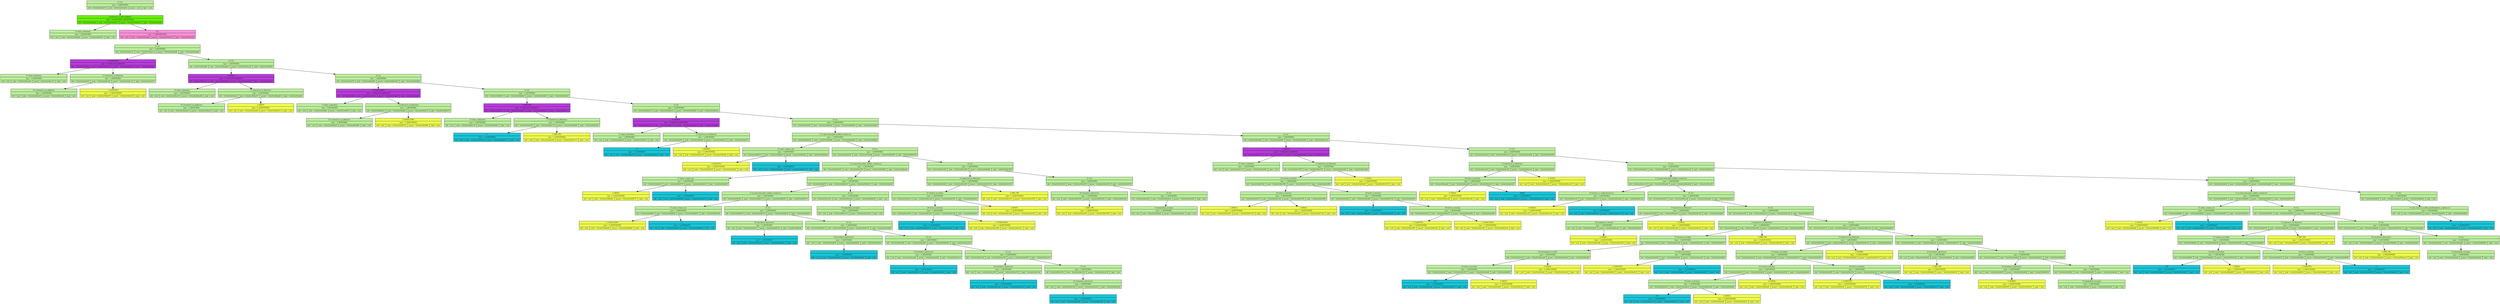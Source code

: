 digraph
{
	node[fontsize=9]

	node_0x5a43a544ab30 [shape=record, label = "{41 (\\n)| type = 3 (KEYWORD) | {left = 0x5a43a544ab70 | node = 0x5a43a544ab30 | parent = (nil) | right = (nil)}}" style="filled",fillcolor="#BDEF9E"]

	node_0x5a43a544ab70 [shape=record, label = "{0 (уносится_в_небо_машина)| type = 4 (FUNCTION_DEFINITION) | {left = 0x5a43a544abb0 | node = 0x5a43a544ab70 | parent = 0x5a43a544ab30 | right = 0x5a43a544abf0}}" style="filled",fillcolor="#68F10D"]

	edge[color="black",fontsize=12]
	node_0x5a43a544ab30 -> node_0x5a43a544ab70

	node_0x5a43a544abb0 [shape=record, label = "{51 (борт_компании)| type = 3 (KEYWORD) | {left = (nil) | node = 0x5a43a544abb0 | parent = 0x5a43a544ab70 | right = (nil)}}" style="filled",fillcolor="#BDEF9E"]

	edge[color="black",fontsize=12]
	node_0x5a43a544ab70 -> node_0x5a43a544abb0

	node_0x5a43a544abf0 [shape=record, label = "{nan| type = 5 (PARAMETERS) | {left = (nil) | node = 0x5a43a544abf0 | parent = 0x5a43a544ab70 | right = 0x5a43a544ac30}}" style="filled",fillcolor="#FF91DA"]

	edge[color="black",fontsize=12]
	node_0x5a43a544ab70 -> node_0x5a43a544abf0

	node_0x5a43a544ac30 [shape=record, label = "{41 (\\n)| type = 3 (KEYWORD) | {left = 0x5a43a544ac70 | node = 0x5a43a544ac30 | parent = 0x5a43a544abf0 | right = 0x5a43a544adb0}}" style="filled",fillcolor="#BDEF9E"]

	edge[color="black",fontsize=12]
	node_0x5a43a544abf0 -> node_0x5a43a544ac30

	node_0x5a43a544ac70 [shape=record, label = "{1 (САМОЛЁТ)| type = 6 (VAR_DECLARATION) | {left = 0x5a43a544acb0 | node = 0x5a43a544ac70 | parent = 0x5a43a544ac30 | right = 0x5a43a544acf0}}" style="filled",fillcolor="#B93CDC"]

	edge[color="black",fontsize=12]
	node_0x5a43a544ac30 -> node_0x5a43a544ac70

	node_0x5a43a544acb0 [shape=record, label = "{51 (борт_компании)| type = 3 (KEYWORD) | {left = (nil) | node = 0x5a43a544acb0 | parent = 0x5a43a544ac70 | right = (nil)}}" style="filled",fillcolor="#BDEF9E"]

	edge[color="black",fontsize=12]
	node_0x5a43a544ac70 -> node_0x5a43a544acb0

	node_0x5a43a544acf0 [shape=record, label = "{13 (прилетел_во_Внуково)| type = 3 (KEYWORD) | {left = 0x5a43a544ad30 | node = 0x5a43a544acf0 | parent = 0x5a43a544ac70 | right = 0x5a43a544ad70}}" style="filled",fillcolor="#BDEF9E"]

	edge[color="black",fontsize=12]
	node_0x5a43a544ac70 -> node_0x5a43a544acf0

	node_0x5a43a544ad30 [shape=record, label = "{61 (осмотреть_на_дефекты)| type = 3 (KEYWORD) | {left = (nil) | node = 0x5a43a544ad30 | parent = 0x5a43a544acf0 | right = (nil)}}" style="filled",fillcolor="#BDEF9E"]

	edge[color="black",fontsize=12]
	node_0x5a43a544acf0 -> node_0x5a43a544ad30

	node_0x5a43a544ad70 [shape=record, label = "{1 (САМОЛЁТ)| type = 2 (IDENTIFIER) | {left = (nil) | node = 0x5a43a544ad70 | parent = 0x5a43a544acf0 | right = (nil)}}" style="filled",fillcolor="#F0FF4F"]

	edge[color="black",fontsize=12]
	node_0x5a43a544acf0 -> node_0x5a43a544ad70

	node_0x5a43a544adb0 [shape=record, label = "{41 (\\n)| type = 3 (KEYWORD) | {left = 0x5a43a544adf0 | node = 0x5a43a544adb0 | parent = 0x5a43a544ac30 | right = 0x5a43a544af30}}" style="filled",fillcolor="#BDEF9E"]

	edge[color="black",fontsize=12]
	node_0x5a43a544ac30 -> node_0x5a43a544adb0

	node_0x5a43a544adf0 [shape=record, label = "{2 (НЕБО)| type = 6 (VAR_DECLARATION) | {left = 0x5a43a544ae30 | node = 0x5a43a544adf0 | parent = 0x5a43a544adb0 | right = 0x5a43a544ae70}}" style="filled",fillcolor="#B93CDC"]

	edge[color="black",fontsize=12]
	node_0x5a43a544adb0 -> node_0x5a43a544adf0

	node_0x5a43a544ae30 [shape=record, label = "{51 (борт_компании)| type = 3 (KEYWORD) | {left = (nil) | node = 0x5a43a544ae30 | parent = 0x5a43a544adf0 | right = (nil)}}" style="filled",fillcolor="#BDEF9E"]

	edge[color="black",fontsize=12]
	node_0x5a43a544adf0 -> node_0x5a43a544ae30

	node_0x5a43a544ae70 [shape=record, label = "{13 (прилетел_во_Внуково)| type = 3 (KEYWORD) | {left = 0x5a43a544aeb0 | node = 0x5a43a544ae70 | parent = 0x5a43a544adf0 | right = 0x5a43a544aef0}}" style="filled",fillcolor="#BDEF9E"]

	edge[color="black",fontsize=12]
	node_0x5a43a544adf0 -> node_0x5a43a544ae70

	node_0x5a43a544aeb0 [shape=record, label = "{61 (осмотреть_на_дефекты)| type = 3 (KEYWORD) | {left = (nil) | node = 0x5a43a544aeb0 | parent = 0x5a43a544ae70 | right = (nil)}}" style="filled",fillcolor="#BDEF9E"]

	edge[color="black",fontsize=12]
	node_0x5a43a544ae70 -> node_0x5a43a544aeb0

	node_0x5a43a544aef0 [shape=record, label = "{2 (НЕБО)| type = 2 (IDENTIFIER) | {left = (nil) | node = 0x5a43a544aef0 | parent = 0x5a43a544ae70 | right = (nil)}}" style="filled",fillcolor="#F0FF4F"]

	edge[color="black",fontsize=12]
	node_0x5a43a544ae70 -> node_0x5a43a544aef0

	node_0x5a43a544af30 [shape=record, label = "{41 (\\n)| type = 3 (KEYWORD) | {left = 0x5a43a544af70 | node = 0x5a43a544af30 | parent = 0x5a43a544adb0 | right = 0x5a43a544b0b0}}" style="filled",fillcolor="#BDEF9E"]

	edge[color="black",fontsize=12]
	node_0x5a43a544adb0 -> node_0x5a43a544af30

	node_0x5a43a544af70 [shape=record, label = "{3 (ТРАНСАЭРО)| type = 6 (VAR_DECLARATION) | {left = 0x5a43a544afb0 | node = 0x5a43a544af70 | parent = 0x5a43a544af30 | right = 0x5a43a544aff0}}" style="filled",fillcolor="#B93CDC"]

	edge[color="black",fontsize=12]
	node_0x5a43a544af30 -> node_0x5a43a544af70

	node_0x5a43a544afb0 [shape=record, label = "{51 (борт_компании)| type = 3 (KEYWORD) | {left = (nil) | node = 0x5a43a544afb0 | parent = 0x5a43a544af70 | right = (nil)}}" style="filled",fillcolor="#BDEF9E"]

	edge[color="black",fontsize=12]
	node_0x5a43a544af70 -> node_0x5a43a544afb0

	node_0x5a43a544aff0 [shape=record, label = "{13 (прилетел_во_Внуково)| type = 3 (KEYWORD) | {left = 0x5a43a544b030 | node = 0x5a43a544aff0 | parent = 0x5a43a544af70 | right = 0x5a43a544b070}}" style="filled",fillcolor="#BDEF9E"]

	edge[color="black",fontsize=12]
	node_0x5a43a544af70 -> node_0x5a43a544aff0

	node_0x5a43a544b030 [shape=record, label = "{61 (осмотреть_на_дефекты)| type = 3 (KEYWORD) | {left = (nil) | node = 0x5a43a544b030 | parent = 0x5a43a544aff0 | right = (nil)}}" style="filled",fillcolor="#BDEF9E"]

	edge[color="black",fontsize=12]
	node_0x5a43a544aff0 -> node_0x5a43a544b030

	node_0x5a43a544b070 [shape=record, label = "{3 (ТРАНСАЭРО)| type = 2 (IDENTIFIER) | {left = (nil) | node = 0x5a43a544b070 | parent = 0x5a43a544aff0 | right = (nil)}}" style="filled",fillcolor="#F0FF4F"]

	edge[color="black",fontsize=12]
	node_0x5a43a544aff0 -> node_0x5a43a544b070

	node_0x5a43a544b0b0 [shape=record, label = "{41 (\\n)| type = 3 (KEYWORD) | {left = 0x5a43a544b0f0 | node = 0x5a43a544b0b0 | parent = 0x5a43a544af30 | right = 0x5a43a544b230}}" style="filled",fillcolor="#BDEF9E"]

	edge[color="black",fontsize=12]
	node_0x5a43a544af30 -> node_0x5a43a544b0b0

	node_0x5a43a544b0f0 [shape=record, label = "{4 (ВВС_РФ)| type = 6 (VAR_DECLARATION) | {left = 0x5a43a544b130 | node = 0x5a43a544b0f0 | parent = 0x5a43a544b0b0 | right = 0x5a43a544b170}}" style="filled",fillcolor="#B93CDC"]

	edge[color="black",fontsize=12]
	node_0x5a43a544b0b0 -> node_0x5a43a544b0f0

	node_0x5a43a544b130 [shape=record, label = "{51 (борт_компании)| type = 3 (KEYWORD) | {left = (nil) | node = 0x5a43a544b130 | parent = 0x5a43a544b0f0 | right = (nil)}}" style="filled",fillcolor="#BDEF9E"]

	edge[color="black",fontsize=12]
	node_0x5a43a544b0f0 -> node_0x5a43a544b130

	node_0x5a43a544b170 [shape=record, label = "{13 (прилетел_во_Внуково)| type = 3 (KEYWORD) | {left = 0x5a43a544b1b0 | node = 0x5a43a544b170 | parent = 0x5a43a544b0f0 | right = 0x5a43a544b1f0}}" style="filled",fillcolor="#BDEF9E"]

	edge[color="black",fontsize=12]
	node_0x5a43a544b0f0 -> node_0x5a43a544b170

	node_0x5a43a544b1b0 [shape=record, label = "{0| type = 1 (CONSTANT) | {left = (nil) | node = 0x5a43a544b1b0 | parent = 0x5a43a544b170 | right = (nil)}}" style="filled",fillcolor="#1AC6D9"]

	edge[color="black",fontsize=12]
	node_0x5a43a544b170 -> node_0x5a43a544b1b0

	node_0x5a43a544b1f0 [shape=record, label = "{4 (ВВС_РФ)| type = 2 (IDENTIFIER) | {left = (nil) | node = 0x5a43a544b1f0 | parent = 0x5a43a544b170 | right = (nil)}}" style="filled",fillcolor="#F0FF4F"]

	edge[color="black",fontsize=12]
	node_0x5a43a544b170 -> node_0x5a43a544b1f0

	node_0x5a43a544b230 [shape=record, label = "{41 (\\n)| type = 3 (KEYWORD) | {left = 0x5a43a544b270 | node = 0x5a43a544b230 | parent = 0x5a43a544b0b0 | right = 0x5a43a544b3b0}}" style="filled",fillcolor="#BDEF9E"]

	edge[color="black",fontsize=12]
	node_0x5a43a544b0b0 -> node_0x5a43a544b230

	node_0x5a43a544b270 [shape=record, label = "{5 (БОИНГ)| type = 6 (VAR_DECLARATION) | {left = 0x5a43a544b2b0 | node = 0x5a43a544b270 | parent = 0x5a43a544b230 | right = 0x5a43a544b2f0}}" style="filled",fillcolor="#B93CDC"]

	edge[color="black",fontsize=12]
	node_0x5a43a544b230 -> node_0x5a43a544b270

	node_0x5a43a544b2b0 [shape=record, label = "{51 (борт_компании)| type = 3 (KEYWORD) | {left = (nil) | node = 0x5a43a544b2b0 | parent = 0x5a43a544b270 | right = (nil)}}" style="filled",fillcolor="#BDEF9E"]

	edge[color="black",fontsize=12]
	node_0x5a43a544b270 -> node_0x5a43a544b2b0

	node_0x5a43a544b2f0 [shape=record, label = "{13 (прилетел_во_Внуково)| type = 3 (KEYWORD) | {left = 0x5a43a544b330 | node = 0x5a43a544b2f0 | parent = 0x5a43a544b270 | right = 0x5a43a544b370}}" style="filled",fillcolor="#BDEF9E"]

	edge[color="black",fontsize=12]
	node_0x5a43a544b270 -> node_0x5a43a544b2f0

	node_0x5a43a544b330 [shape=record, label = "{0| type = 1 (CONSTANT) | {left = (nil) | node = 0x5a43a544b330 | parent = 0x5a43a544b2f0 | right = (nil)}}" style="filled",fillcolor="#1AC6D9"]

	edge[color="black",fontsize=12]
	node_0x5a43a544b2f0 -> node_0x5a43a544b330

	node_0x5a43a544b370 [shape=record, label = "{5 (БОИНГ)| type = 2 (IDENTIFIER) | {left = (nil) | node = 0x5a43a544b370 | parent = 0x5a43a544b2f0 | right = (nil)}}" style="filled",fillcolor="#F0FF4F"]

	edge[color="black",fontsize=12]
	node_0x5a43a544b2f0 -> node_0x5a43a544b370

	node_0x5a43a544b3b0 [shape=record, label = "{41 (\\n)| type = 3 (KEYWORD) | {left = 0x5a43a544b3f0 | node = 0x5a43a544b3b0 | parent = 0x5a43a544b230 | right = 0x5a43a544c690}}" style="filled",fillcolor="#BDEF9E"]

	edge[color="black",fontsize=12]
	node_0x5a43a544b230 -> node_0x5a43a544b3b0

	node_0x5a43a544b3f0 [shape=record, label = "{11 (в_яростном_рёве_турбин_слышится)| type = 3 (KEYWORD) | {left = 0x5a43a544b430 | node = 0x5a43a544b3f0 | parent = 0x5a43a544b3b0 | right = 0x5a43a544b4f0}}" style="filled",fillcolor="#BDEF9E"]

	edge[color="black",fontsize=12]
	node_0x5a43a544b3b0 -> node_0x5a43a544b3f0

	node_0x5a43a544b430 [shape=record, label = "{31 (рейс_следует_до)| type = 3 (KEYWORD) | {left = 0x5a43a544b470 | node = 0x5a43a544b430 | parent = 0x5a43a544b3f0 | right = 0x5a43a544b4b0}}" style="filled",fillcolor="#BDEF9E"]

	edge[color="black",fontsize=12]
	node_0x5a43a544b3f0 -> node_0x5a43a544b430

	node_0x5a43a544b470 [shape=record, label = "{1 (САМОЛЁТ)| type = 2 (IDENTIFIER) | {left = (nil) | node = 0x5a43a544b470 | parent = 0x5a43a544b430 | right = (nil)}}" style="filled",fillcolor="#F0FF4F"]

	edge[color="black",fontsize=12]
	node_0x5a43a544b430 -> node_0x5a43a544b470

	node_0x5a43a544b4b0 [shape=record, label = "{0| type = 1 (CONSTANT) | {left = (nil) | node = 0x5a43a544b4b0 | parent = 0x5a43a544b430 | right = (nil)}}" style="filled",fillcolor="#1AC6D9"]

	edge[color="black",fontsize=12]
	node_0x5a43a544b430 -> node_0x5a43a544b4b0

	node_0x5a43a544b4f0 [shape=record, label = "{41 (\\n)| type = 3 (KEYWORD) | {left = 0x5a43a544b530 | node = 0x5a43a544b4f0 | parent = 0x5a43a544b3f0 | right = 0x5a43a544c350}}" style="filled",fillcolor="#BDEF9E"]

	edge[color="black",fontsize=12]
	node_0x5a43a544b3f0 -> node_0x5a43a544b4f0

	node_0x5a43a544b530 [shape=record, label = "{11 (в_яростном_рёве_турбин_слышится)| type = 3 (KEYWORD) | {left = 0x5a43a544b570 | node = 0x5a43a544b530 | parent = 0x5a43a544b4f0 | right = 0x5a43a544b630}}" style="filled",fillcolor="#BDEF9E"]

	edge[color="black",fontsize=12]
	node_0x5a43a544b4f0 -> node_0x5a43a544b530

	node_0x5a43a544b570 [shape=record, label = "{31 (рейс_следует_до)| type = 3 (KEYWORD) | {left = 0x5a43a544b5b0 | node = 0x5a43a544b570 | parent = 0x5a43a544b530 | right = 0x5a43a544b5f0}}" style="filled",fillcolor="#BDEF9E"]

	edge[color="black",fontsize=12]
	node_0x5a43a544b530 -> node_0x5a43a544b570

	node_0x5a43a544b5b0 [shape=record, label = "{2 (НЕБО)| type = 2 (IDENTIFIER) | {left = (nil) | node = 0x5a43a544b5b0 | parent = 0x5a43a544b570 | right = (nil)}}" style="filled",fillcolor="#F0FF4F"]

	edge[color="black",fontsize=12]
	node_0x5a43a544b570 -> node_0x5a43a544b5b0

	node_0x5a43a544b5f0 [shape=record, label = "{0| type = 1 (CONSTANT) | {left = (nil) | node = 0x5a43a544b5f0 | parent = 0x5a43a544b570 | right = (nil)}}" style="filled",fillcolor="#1AC6D9"]

	edge[color="black",fontsize=12]
	node_0x5a43a544b570 -> node_0x5a43a544b5f0

	node_0x5a43a544b630 [shape=record, label = "{41 (\\n)| type = 3 (KEYWORD) | {left = 0x5a43a544b670 | node = 0x5a43a544b630 | parent = 0x5a43a544b530 | right = 0x5a43a544c2d0}}" style="filled",fillcolor="#BDEF9E"]

	edge[color="black",fontsize=12]
	node_0x5a43a544b530 -> node_0x5a43a544b630

	node_0x5a43a544b670 [shape=record, label = "{11 (в_яростном_рёве_турбин_слышится)| type = 3 (KEYWORD) | {left = 0x5a43a544b6b0 | node = 0x5a43a544b670 | parent = 0x5a43a544b630 | right = 0x5a43a544b770}}" style="filled",fillcolor="#BDEF9E"]

	edge[color="black",fontsize=12]
	node_0x5a43a544b630 -> node_0x5a43a544b670

	node_0x5a43a544b6b0 [shape=record, label = "{31 (рейс_следует_до)| type = 3 (KEYWORD) | {left = 0x5a43a544b6f0 | node = 0x5a43a544b6b0 | parent = 0x5a43a544b670 | right = 0x5a43a544b730}}" style="filled",fillcolor="#BDEF9E"]

	edge[color="black",fontsize=12]
	node_0x5a43a544b670 -> node_0x5a43a544b6b0

	node_0x5a43a544b6f0 [shape=record, label = "{3 (ТРАНСАЭРО)| type = 2 (IDENTIFIER) | {left = (nil) | node = 0x5a43a544b6f0 | parent = 0x5a43a544b6b0 | right = (nil)}}" style="filled",fillcolor="#F0FF4F"]

	edge[color="black",fontsize=12]
	node_0x5a43a544b6b0 -> node_0x5a43a544b6f0

	node_0x5a43a544b730 [shape=record, label = "{0| type = 1 (CONSTANT) | {left = (nil) | node = 0x5a43a544b730 | parent = 0x5a43a544b6b0 | right = (nil)}}" style="filled",fillcolor="#1AC6D9"]

	edge[color="black",fontsize=12]
	node_0x5a43a544b6b0 -> node_0x5a43a544b730

	node_0x5a43a544b770 [shape=record, label = "{41 (\\n)| type = 3 (KEYWORD) | {left = 0x5a43a544b7b0 | node = 0x5a43a544b770 | parent = 0x5a43a544b670 | right = 0x5a43a544b830}}" style="filled",fillcolor="#BDEF9E"]

	edge[color="black",fontsize=12]
	node_0x5a43a544b670 -> node_0x5a43a544b770

	node_0x5a43a544b7b0 [shape=record, label = "{62 (починить_двигатель)| type = 3 (KEYWORD) | {left = (nil) | node = 0x5a43a544b7b0 | parent = 0x5a43a544b770 | right = 0x5a43a544b7f0}}" style="filled",fillcolor="#BDEF9E"]

	edge[color="black",fontsize=12]
	node_0x5a43a544b770 -> node_0x5a43a544b7b0

	node_0x5a43a544b7f0 [shape=record, label = "{1| type = 1 (CONSTANT) | {left = (nil) | node = 0x5a43a544b7f0 | parent = 0x5a43a544b7b0 | right = (nil)}}" style="filled",fillcolor="#1AC6D9"]

	edge[color="black",fontsize=12]
	node_0x5a43a544b7b0 -> node_0x5a43a544b7f0

	node_0x5a43a544b830 [shape=record, label = "{41 (\\n)| type = 3 (KEYWORD) | {left = 0x5a43a544b870 | node = 0x5a43a544b830 | parent = 0x5a43a544b770 | right = 0x5a43a544c090}}" style="filled",fillcolor="#BDEF9E"]

	edge[color="black",fontsize=12]
	node_0x5a43a544b770 -> node_0x5a43a544b830

	node_0x5a43a544b870 [shape=record, label = "{62 (починить_двигатель)| type = 3 (KEYWORD) | {left = (nil) | node = 0x5a43a544b870 | parent = 0x5a43a544b830 | right = 0x5a43a544c050}}" style="filled",fillcolor="#BDEF9E"]

	edge[color="black",fontsize=12]
	node_0x5a43a544b830 -> node_0x5a43a544b870

	node_0x5a43a544c050 [shape=record, label = "{2| type = 1 (CONSTANT) | {left = (nil) | node = 0x5a43a544c050 | parent = 0x5a43a544b870 | right = (nil)}}" style="filled",fillcolor="#1AC6D9"]

	edge[color="black",fontsize=12]
	node_0x5a43a544b870 -> node_0x5a43a544c050

	node_0x5a43a544c090 [shape=record, label = "{41 (\\n)| type = 3 (KEYWORD) | {left = 0x5a43a544c0d0 | node = 0x5a43a544c090 | parent = 0x5a43a544b830 | right = 0x5a43a544c150}}" style="filled",fillcolor="#BDEF9E"]

	edge[color="black",fontsize=12]
	node_0x5a43a544b830 -> node_0x5a43a544c090

	node_0x5a43a544c0d0 [shape=record, label = "{62 (починить_двигатель)| type = 3 (KEYWORD) | {left = (nil) | node = 0x5a43a544c0d0 | parent = 0x5a43a544c090 | right = 0x5a43a544c110}}" style="filled",fillcolor="#BDEF9E"]

	edge[color="black",fontsize=12]
	node_0x5a43a544c090 -> node_0x5a43a544c0d0

	node_0x5a43a544c110 [shape=record, label = "{3| type = 1 (CONSTANT) | {left = (nil) | node = 0x5a43a544c110 | parent = 0x5a43a544c0d0 | right = (nil)}}" style="filled",fillcolor="#1AC6D9"]

	edge[color="black",fontsize=12]
	node_0x5a43a544c0d0 -> node_0x5a43a544c110

	node_0x5a43a544c150 [shape=record, label = "{41 (\\n)| type = 3 (KEYWORD) | {left = 0x5a43a544c190 | node = 0x5a43a544c150 | parent = 0x5a43a544c090 | right = 0x5a43a544c210}}" style="filled",fillcolor="#BDEF9E"]

	edge[color="black",fontsize=12]
	node_0x5a43a544c090 -> node_0x5a43a544c150

	node_0x5a43a544c190 [shape=record, label = "{62 (починить_двигатель)| type = 3 (KEYWORD) | {left = (nil) | node = 0x5a43a544c190 | parent = 0x5a43a544c150 | right = 0x5a43a544c1d0}}" style="filled",fillcolor="#BDEF9E"]

	edge[color="black",fontsize=12]
	node_0x5a43a544c150 -> node_0x5a43a544c190

	node_0x5a43a544c1d0 [shape=record, label = "{4| type = 1 (CONSTANT) | {left = (nil) | node = 0x5a43a544c1d0 | parent = 0x5a43a544c190 | right = (nil)}}" style="filled",fillcolor="#1AC6D9"]

	edge[color="black",fontsize=12]
	node_0x5a43a544c190 -> node_0x5a43a544c1d0

	node_0x5a43a544c210 [shape=record, label = "{41 (\\n)| type = 3 (KEYWORD) | {left = 0x5a43a544c250 | node = 0x5a43a544c210 | parent = 0x5a43a544c150 | right = (nil)}}" style="filled",fillcolor="#BDEF9E"]

	edge[color="black",fontsize=12]
	node_0x5a43a544c150 -> node_0x5a43a544c210

	node_0x5a43a544c250 [shape=record, label = "{62 (починить_двигатель)| type = 3 (KEYWORD) | {left = (nil) | node = 0x5a43a544c250 | parent = 0x5a43a544c210 | right = 0x5a43a544c290}}" style="filled",fillcolor="#BDEF9E"]

	edge[color="black",fontsize=12]
	node_0x5a43a544c210 -> node_0x5a43a544c250

	node_0x5a43a544c290 [shape=record, label = "{5| type = 1 (CONSTANT) | {left = (nil) | node = 0x5a43a544c290 | parent = 0x5a43a544c250 | right = (nil)}}" style="filled",fillcolor="#1AC6D9"]

	edge[color="black",fontsize=12]
	node_0x5a43a544c250 -> node_0x5a43a544c290

	node_0x5a43a544c2d0 [shape=record, label = "{41 (\\n)| type = 3 (KEYWORD) | {left = 0x5a43a544c310 | node = 0x5a43a544c2d0 | parent = 0x5a43a544b630 | right = (nil)}}" style="filled",fillcolor="#BDEF9E"]

	edge[color="black",fontsize=12]
	node_0x5a43a544b630 -> node_0x5a43a544c2d0

	node_0x5a43a544c310 [shape=record, label = "{74 (аварийная_посадка)| type = 3 (KEYWORD) | {left = (nil) | node = 0x5a43a544c310 | parent = 0x5a43a544c2d0 | right = (nil)}}" style="filled",fillcolor="#BDEF9E"]

	edge[color="black",fontsize=12]
	node_0x5a43a544c2d0 -> node_0x5a43a544c310

	node_0x5a43a544c350 [shape=record, label = "{41 (\\n)| type = 3 (KEYWORD) | {left = 0x5a43a544c390 | node = 0x5a43a544c350 | parent = 0x5a43a544b4f0 | right = 0x5a43a544c550}}" style="filled",fillcolor="#BDEF9E"]

	edge[color="black",fontsize=12]
	node_0x5a43a544b4f0 -> node_0x5a43a544c350

	node_0x5a43a544c390 [shape=record, label = "{13 (прилетел_во_Внуково)| type = 3 (KEYWORD) | {left = 0x5a43a544c3d0 | node = 0x5a43a544c390 | parent = 0x5a43a544c350 | right = 0x5a43a544c510}}" style="filled",fillcolor="#BDEF9E"]

	edge[color="black",fontsize=12]
	node_0x5a43a544c350 -> node_0x5a43a544c390

	node_0x5a43a544c3d0 [shape=record, label = "{27 (вышел_на_кобру)| type = 3 (KEYWORD) | {left = 0x5a43a544c410 | node = 0x5a43a544c3d0 | parent = 0x5a43a544c390 | right = 0x5a43a544c4d0}}" style="filled",fillcolor="#BDEF9E"]

	edge[color="black",fontsize=12]
	node_0x5a43a544c390 -> node_0x5a43a544c3d0

	node_0x5a43a544c410 [shape=record, label = "{26 (уйти_в_штопор)| type = 3 (KEYWORD) | {left = 0x5a43a544c450 | node = 0x5a43a544c410 | parent = 0x5a43a544c3d0 | right = 0x5a43a544c490}}" style="filled",fillcolor="#BDEF9E"]

	edge[color="black",fontsize=12]
	node_0x5a43a544c3d0 -> node_0x5a43a544c410

	node_0x5a43a544c450 [shape=record, label = "{-100| type = 1 (CONSTANT) | {left = (nil) | node = 0x5a43a544c450 | parent = 0x5a43a544c410 | right = (nil)}}" style="filled",fillcolor="#1AC6D9"]

	edge[color="black",fontsize=12]
	node_0x5a43a544c410 -> node_0x5a43a544c450

	node_0x5a43a544c490 [shape=record, label = "{3 (ТРАНСАЭРО)| type = 2 (IDENTIFIER) | {left = (nil) | node = 0x5a43a544c490 | parent = 0x5a43a544c410 | right = (nil)}}" style="filled",fillcolor="#F0FF4F"]

	edge[color="black",fontsize=12]
	node_0x5a43a544c410 -> node_0x5a43a544c490

	node_0x5a43a544c4d0 [shape=record, label = "{2 (НЕБО)| type = 2 (IDENTIFIER) | {left = (nil) | node = 0x5a43a544c4d0 | parent = 0x5a43a544c3d0 | right = (nil)}}" style="filled",fillcolor="#F0FF4F"]

	edge[color="black",fontsize=12]
	node_0x5a43a544c3d0 -> node_0x5a43a544c4d0

	node_0x5a43a544c510 [shape=record, label = "{4 (ВВС_РФ)| type = 2 (IDENTIFIER) | {left = (nil) | node = 0x5a43a544c510 | parent = 0x5a43a544c390 | right = (nil)}}" style="filled",fillcolor="#F0FF4F"]

	edge[color="black",fontsize=12]
	node_0x5a43a544c390 -> node_0x5a43a544c510

	node_0x5a43a544c550 [shape=record, label = "{41 (\\n)| type = 3 (KEYWORD) | {left = 0x5a43a544c590 | node = 0x5a43a544c550 | parent = 0x5a43a544c350 | right = 0x5a43a544c610}}" style="filled",fillcolor="#BDEF9E"]

	edge[color="black",fontsize=12]
	node_0x5a43a544c350 -> node_0x5a43a544c550

	node_0x5a43a544c590 [shape=record, label = "{62 (починить_двигатель)| type = 3 (KEYWORD) | {left = (nil) | node = 0x5a43a544c590 | parent = 0x5a43a544c550 | right = 0x5a43a544c5d0}}" style="filled",fillcolor="#BDEF9E"]

	edge[color="black",fontsize=12]
	node_0x5a43a544c550 -> node_0x5a43a544c590

	node_0x5a43a544c5d0 [shape=record, label = "{4 (ВВС_РФ)| type = 2 (IDENTIFIER) | {left = (nil) | node = 0x5a43a544c5d0 | parent = 0x5a43a544c590 | right = (nil)}}" style="filled",fillcolor="#F0FF4F"]

	edge[color="black",fontsize=12]
	node_0x5a43a544c590 -> node_0x5a43a544c5d0

	node_0x5a43a544c610 [shape=record, label = "{41 (\\n)| type = 3 (KEYWORD) | {left = 0x5a43a544c650 | node = 0x5a43a544c610 | parent = 0x5a43a544c550 | right = (nil)}}" style="filled",fillcolor="#BDEF9E"]

	edge[color="black",fontsize=12]
	node_0x5a43a544c550 -> node_0x5a43a544c610

	node_0x5a43a544c650 [shape=record, label = "{74 (аварийная_посадка)| type = 3 (KEYWORD) | {left = (nil) | node = 0x5a43a544c650 | parent = 0x5a43a544c610 | right = (nil)}}" style="filled",fillcolor="#BDEF9E"]

	edge[color="black",fontsize=12]
	node_0x5a43a544c610 -> node_0x5a43a544c650

	node_0x5a43a544c690 [shape=record, label = "{41 (\\n)| type = 3 (KEYWORD) | {left = 0x5a43a544c6d0 | node = 0x5a43a544c690 | parent = 0x5a43a544b3b0 | right = 0x5a43a544ca10}}" style="filled",fillcolor="#BDEF9E"]

	edge[color="black",fontsize=12]
	node_0x5a43a544b3b0 -> node_0x5a43a544c690

	node_0x5a43a544c6d0 [shape=record, label = "{6 (ПАПА)| type = 6 (VAR_DECLARATION) | {left = 0x5a43a544c710 | node = 0x5a43a544c6d0 | parent = 0x5a43a544c690 | right = 0x5a43a544c750}}" style="filled",fillcolor="#B93CDC"]

	edge[color="black",fontsize=12]
	node_0x5a43a544c690 -> node_0x5a43a544c6d0

	node_0x5a43a544c710 [shape=record, label = "{51 (борт_компании)| type = 3 (KEYWORD) | {left = (nil) | node = 0x5a43a544c710 | parent = 0x5a43a544c6d0 | right = (nil)}}" style="filled",fillcolor="#BDEF9E"]

	edge[color="black",fontsize=12]
	node_0x5a43a544c6d0 -> node_0x5a43a544c710

	node_0x5a43a544c750 [shape=record, label = "{13 (прилетел_во_Внуково)| type = 3 (KEYWORD) | {left = 0x5a43a544c790 | node = 0x5a43a544c750 | parent = 0x5a43a544c6d0 | right = 0x5a43a544c9d0}}" style="filled",fillcolor="#BDEF9E"]

	edge[color="black",fontsize=12]
	node_0x5a43a544c6d0 -> node_0x5a43a544c750

	node_0x5a43a544c790 [shape=record, label = "{25 (утечка_топлива)| type = 3 (KEYWORD) | {left = 0x5a43a544c7d0 | node = 0x5a43a544c790 | parent = 0x5a43a544c750 | right = 0x5a43a544c890}}" style="filled",fillcolor="#BDEF9E"]

	edge[color="black",fontsize=12]
	node_0x5a43a544c750 -> node_0x5a43a544c790

	node_0x5a43a544c7d0 [shape=record, label = "{26 (уйти_в_штопор)| type = 3 (KEYWORD) | {left = 0x5a43a544c810 | node = 0x5a43a544c7d0 | parent = 0x5a43a544c790 | right = 0x5a43a544c850}}" style="filled",fillcolor="#BDEF9E"]

	edge[color="black",fontsize=12]
	node_0x5a43a544c790 -> node_0x5a43a544c7d0

	node_0x5a43a544c810 [shape=record, label = "{2 (НЕБО)| type = 2 (IDENTIFIER) | {left = (nil) | node = 0x5a43a544c810 | parent = 0x5a43a544c7d0 | right = (nil)}}" style="filled",fillcolor="#F0FF4F"]

	edge[color="black",fontsize=12]
	node_0x5a43a544c7d0 -> node_0x5a43a544c810

	node_0x5a43a544c850 [shape=record, label = "{2 (НЕБО)| type = 2 (IDENTIFIER) | {left = (nil) | node = 0x5a43a544c850 | parent = 0x5a43a544c7d0 | right = (nil)}}" style="filled",fillcolor="#F0FF4F"]

	edge[color="black",fontsize=12]
	node_0x5a43a544c7d0 -> node_0x5a43a544c850

	node_0x5a43a544c890 [shape=record, label = "{26 (уйти_в_штопор)| type = 3 (KEYWORD) | {left = 0x5a43a544c8d0 | node = 0x5a43a544c890 | parent = 0x5a43a544c790 | right = 0x5a43a544c910}}" style="filled",fillcolor="#BDEF9E"]

	edge[color="black",fontsize=12]
	node_0x5a43a544c790 -> node_0x5a43a544c890

	node_0x5a43a544c8d0 [shape=record, label = "{4| type = 1 (CONSTANT) | {left = (nil) | node = 0x5a43a544c8d0 | parent = 0x5a43a544c890 | right = (nil)}}" style="filled",fillcolor="#1AC6D9"]

	edge[color="black",fontsize=12]
	node_0x5a43a544c890 -> node_0x5a43a544c8d0

	node_0x5a43a544c910 [shape=record, label = "{26 (уйти_в_штопор)| type = 3 (KEYWORD) | {left = 0x5a43a544c950 | node = 0x5a43a544c910 | parent = 0x5a43a544c890 | right = 0x5a43a544c990}}" style="filled",fillcolor="#BDEF9E"]

	edge[color="black",fontsize=12]
	node_0x5a43a544c890 -> node_0x5a43a544c910

	node_0x5a43a544c950 [shape=record, label = "{1 (САМОЛЁТ)| type = 2 (IDENTIFIER) | {left = (nil) | node = 0x5a43a544c950 | parent = 0x5a43a544c910 | right = (nil)}}" style="filled",fillcolor="#F0FF4F"]

	edge[color="black",fontsize=12]
	node_0x5a43a544c910 -> node_0x5a43a544c950

	node_0x5a43a544c990 [shape=record, label = "{3 (ТРАНСАЭРО)| type = 2 (IDENTIFIER) | {left = (nil) | node = 0x5a43a544c990 | parent = 0x5a43a544c910 | right = (nil)}}" style="filled",fillcolor="#F0FF4F"]

	edge[color="black",fontsize=12]
	node_0x5a43a544c910 -> node_0x5a43a544c990

	node_0x5a43a544c9d0 [shape=record, label = "{6 (ПАПА)| type = 2 (IDENTIFIER) | {left = (nil) | node = 0x5a43a544c9d0 | parent = 0x5a43a544c750 | right = (nil)}}" style="filled",fillcolor="#F0FF4F"]

	edge[color="black",fontsize=12]
	node_0x5a43a544c750 -> node_0x5a43a544c9d0

	node_0x5a43a544ca10 [shape=record, label = "{41 (\\n)| type = 3 (KEYWORD) | {left = 0x5a43a544ca50 | node = 0x5a43a544ca10 | parent = 0x5a43a544c690 | right = 0x5a43a544cb90}}" style="filled",fillcolor="#BDEF9E"]

	edge[color="black",fontsize=12]
	node_0x5a43a544c690 -> node_0x5a43a544ca10

	node_0x5a43a544ca50 [shape=record, label = "{13 (прилетел_во_Внуково)| type = 3 (KEYWORD) | {left = 0x5a43a544ca90 | node = 0x5a43a544ca50 | parent = 0x5a43a544ca10 | right = 0x5a43a544cb50}}" style="filled",fillcolor="#BDEF9E"]

	edge[color="black",fontsize=12]
	node_0x5a43a544ca10 -> node_0x5a43a544ca50

	node_0x5a43a544ca90 [shape=record, label = "{26 (уйти_в_штопор)| type = 3 (KEYWORD) | {left = 0x5a43a544cad0 | node = 0x5a43a544ca90 | parent = 0x5a43a544ca50 | right = 0x5a43a544cb10}}" style="filled",fillcolor="#BDEF9E"]

	edge[color="black",fontsize=12]
	node_0x5a43a544ca50 -> node_0x5a43a544ca90

	node_0x5a43a544cad0 [shape=record, label = "{6 (ПАПА)| type = 2 (IDENTIFIER) | {left = (nil) | node = 0x5a43a544cad0 | parent = 0x5a43a544ca90 | right = (nil)}}" style="filled",fillcolor="#F0FF4F"]

	edge[color="black",fontsize=12]
	node_0x5a43a544ca90 -> node_0x5a43a544cad0

	node_0x5a43a544cb10 [shape=record, label = "{10000| type = 1 (CONSTANT) | {left = (nil) | node = 0x5a43a544cb10 | parent = 0x5a43a544ca90 | right = (nil)}}" style="filled",fillcolor="#1AC6D9"]

	edge[color="black",fontsize=12]
	node_0x5a43a544ca90 -> node_0x5a43a544cb10

	node_0x5a43a544cb50 [shape=record, label = "{6 (ПАПА)| type = 2 (IDENTIFIER) | {left = (nil) | node = 0x5a43a544cb50 | parent = 0x5a43a544ca50 | right = (nil)}}" style="filled",fillcolor="#F0FF4F"]

	edge[color="black",fontsize=12]
	node_0x5a43a544ca50 -> node_0x5a43a544cb50

	node_0x5a43a544cb90 [shape=record, label = "{41 (\\n)| type = 3 (KEYWORD) | {left = 0x5a43a544cbd0 | node = 0x5a43a544cb90 | parent = 0x5a43a544ca10 | right = 0x5a43a544d610}}" style="filled",fillcolor="#BDEF9E"]

	edge[color="black",fontsize=12]
	node_0x5a43a544ca10 -> node_0x5a43a544cb90

	node_0x5a43a544cbd0 [shape=record, label = "{11 (в_яростном_рёве_турбин_слышится)| type = 3 (KEYWORD) | {left = 0x5a43a544cc10 | node = 0x5a43a544cbd0 | parent = 0x5a43a544cb90 | right = 0x5a43a544ccd0}}" style="filled",fillcolor="#BDEF9E"]

	edge[color="black",fontsize=12]
	node_0x5a43a544cb90 -> node_0x5a43a544cbd0

	node_0x5a43a544cc10 [shape=record, label = "{33 (попасть_в_турбулентность)| type = 3 (KEYWORD) | {left = 0x5a43a544cc50 | node = 0x5a43a544cc10 | parent = 0x5a43a544cbd0 | right = 0x5a43a544cc90}}" style="filled",fillcolor="#BDEF9E"]

	edge[color="black",fontsize=12]
	node_0x5a43a544cbd0 -> node_0x5a43a544cc10

	node_0x5a43a544cc50 [shape=record, label = "{6 (ПАПА)| type = 2 (IDENTIFIER) | {left = (nil) | node = 0x5a43a544cc50 | parent = 0x5a43a544cc10 | right = (nil)}}" style="filled",fillcolor="#F0FF4F"]

	edge[color="black",fontsize=12]
	node_0x5a43a544cc10 -> node_0x5a43a544cc50

	node_0x5a43a544cc90 [shape=record, label = "{0| type = 1 (CONSTANT) | {left = (nil) | node = 0x5a43a544cc90 | parent = 0x5a43a544cc10 | right = (nil)}}" style="filled",fillcolor="#1AC6D9"]

	edge[color="black",fontsize=12]
	node_0x5a43a544cc10 -> node_0x5a43a544cc90

	node_0x5a43a544ccd0 [shape=record, label = "{41 (\\n)| type = 3 (KEYWORD) | {left = 0x5a43a544cd10 | node = 0x5a43a544ccd0 | parent = 0x5a43a544cbd0 | right = 0x5a43a544ce10}}" style="filled",fillcolor="#BDEF9E"]

	edge[color="black",fontsize=12]
	node_0x5a43a544cbd0 -> node_0x5a43a544ccd0

	node_0x5a43a544cd10 [shape=record, label = "{13 (прилетел_во_Внуково)| type = 3 (KEYWORD) | {left = 0x5a43a544cd50 | node = 0x5a43a544cd10 | parent = 0x5a43a544ccd0 | right = 0x5a43a544cdd0}}" style="filled",fillcolor="#BDEF9E"]

	edge[color="black",fontsize=12]
	node_0x5a43a544ccd0 -> node_0x5a43a544cd10

	node_0x5a43a544cd50 [shape=record, label = "{29 (изобразить_петлю)| type = 3 (KEYWORD) | {left = (nil) | node = 0x5a43a544cd50 | parent = 0x5a43a544cd10 | right = 0x5a43a544cd90}}" style="filled",fillcolor="#BDEF9E"]

	edge[color="black",fontsize=12]
	node_0x5a43a544cd10 -> node_0x5a43a544cd50

	node_0x5a43a544cd90 [shape=record, label = "{6 (ПАПА)| type = 2 (IDENTIFIER) | {left = (nil) | node = 0x5a43a544cd90 | parent = 0x5a43a544cd50 | right = (nil)}}" style="filled",fillcolor="#F0FF4F"]

	edge[color="black",fontsize=12]
	node_0x5a43a544cd50 -> node_0x5a43a544cd90

	node_0x5a43a544cdd0 [shape=record, label = "{6 (ПАПА)| type = 2 (IDENTIFIER) | {left = (nil) | node = 0x5a43a544cdd0 | parent = 0x5a43a544cd10 | right = (nil)}}" style="filled",fillcolor="#F0FF4F"]

	edge[color="black",fontsize=12]
	node_0x5a43a544cd10 -> node_0x5a43a544cdd0

	node_0x5a43a544ce10 [shape=record, label = "{41 (\\n)| type = 3 (KEYWORD) | {left = 0x5a43a544ce50 | node = 0x5a43a544ce10 | parent = 0x5a43a544ccd0 | right = 0x5a43a544d110}}" style="filled",fillcolor="#BDEF9E"]

	edge[color="black",fontsize=12]
	node_0x5a43a544ccd0 -> node_0x5a43a544ce10

	node_0x5a43a544ce50 [shape=record, label = "{13 (прилетел_во_Внуково)| type = 3 (KEYWORD) | {left = 0x5a43a544ce90 | node = 0x5a43a544ce50 | parent = 0x5a43a544ce10 | right = 0x5a43a544d0d0}}" style="filled",fillcolor="#BDEF9E"]

	edge[color="black",fontsize=12]
	node_0x5a43a544ce10 -> node_0x5a43a544ce50

	node_0x5a43a544ce90 [shape=record, label = "{27 (вышел_на_кобру)| type = 3 (KEYWORD) | {left = 0x5a43a544ced0 | node = 0x5a43a544ce90 | parent = 0x5a43a544ce50 | right = 0x5a43a544d010}}" style="filled",fillcolor="#BDEF9E"]

	edge[color="black",fontsize=12]
	node_0x5a43a544ce50 -> node_0x5a43a544ce90

	node_0x5a43a544ced0 [shape=record, label = "{24 (дозаправить_в_небе)| type = 3 (KEYWORD) | {left = 0x5a43a544cf10 | node = 0x5a43a544ced0 | parent = 0x5a43a544ce90 | right = 0x5a43a544cfd0}}" style="filled",fillcolor="#BDEF9E"]

	edge[color="black",fontsize=12]
	node_0x5a43a544ce90 -> node_0x5a43a544ced0

	node_0x5a43a544cf10 [shape=record, label = "{26 (уйти_в_штопор)| type = 3 (KEYWORD) | {left = 0x5a43a544cf50 | node = 0x5a43a544cf10 | parent = 0x5a43a544ced0 | right = 0x5a43a544cf90}}" style="filled",fillcolor="#BDEF9E"]

	edge[color="black",fontsize=12]
	node_0x5a43a544ced0 -> node_0x5a43a544cf10

	node_0x5a43a544cf50 [shape=record, label = "{-100| type = 1 (CONSTANT) | {left = (nil) | node = 0x5a43a544cf50 | parent = 0x5a43a544cf10 | right = (nil)}}" style="filled",fillcolor="#1AC6D9"]

	edge[color="black",fontsize=12]
	node_0x5a43a544cf10 -> node_0x5a43a544cf50

	node_0x5a43a544cf90 [shape=record, label = "{2 (НЕБО)| type = 2 (IDENTIFIER) | {left = (nil) | node = 0x5a43a544cf90 | parent = 0x5a43a544cf10 | right = (nil)}}" style="filled",fillcolor="#F0FF4F"]

	edge[color="black",fontsize=12]
	node_0x5a43a544cf10 -> node_0x5a43a544cf90

	node_0x5a43a544cfd0 [shape=record, label = "{6 (ПАПА)| type = 2 (IDENTIFIER) | {left = (nil) | node = 0x5a43a544cfd0 | parent = 0x5a43a544ced0 | right = (nil)}}" style="filled",fillcolor="#F0FF4F"]

	edge[color="black",fontsize=12]
	node_0x5a43a544ced0 -> node_0x5a43a544cfd0

	node_0x5a43a544d010 [shape=record, label = "{26 (уйти_в_штопор)| type = 3 (KEYWORD) | {left = 0x5a43a544d050 | node = 0x5a43a544d010 | parent = 0x5a43a544ce90 | right = 0x5a43a544d090}}" style="filled",fillcolor="#BDEF9E"]

	edge[color="black",fontsize=12]
	node_0x5a43a544ce90 -> node_0x5a43a544d010

	node_0x5a43a544d050 [shape=record, label = "{1 (САМОЛЁТ)| type = 2 (IDENTIFIER) | {left = (nil) | node = 0x5a43a544d050 | parent = 0x5a43a544d010 | right = (nil)}}" style="filled",fillcolor="#F0FF4F"]

	edge[color="black",fontsize=12]
	node_0x5a43a544d010 -> node_0x5a43a544d050

	node_0x5a43a544d090 [shape=record, label = "{2| type = 1 (CONSTANT) | {left = (nil) | node = 0x5a43a544d090 | parent = 0x5a43a544d010 | right = (nil)}}" style="filled",fillcolor="#1AC6D9"]

	edge[color="black",fontsize=12]
	node_0x5a43a544d010 -> node_0x5a43a544d090

	node_0x5a43a544d0d0 [shape=record, label = "{4 (ВВС_РФ)| type = 2 (IDENTIFIER) | {left = (nil) | node = 0x5a43a544d0d0 | parent = 0x5a43a544ce50 | right = (nil)}}" style="filled",fillcolor="#F0FF4F"]

	edge[color="black",fontsize=12]
	node_0x5a43a544ce50 -> node_0x5a43a544d0d0

	node_0x5a43a544d110 [shape=record, label = "{41 (\\n)| type = 3 (KEYWORD) | {left = 0x5a43a544d150 | node = 0x5a43a544d110 | parent = 0x5a43a544ce10 | right = 0x5a43a544d410}}" style="filled",fillcolor="#BDEF9E"]

	edge[color="black",fontsize=12]
	node_0x5a43a544ce10 -> node_0x5a43a544d110

	node_0x5a43a544d150 [shape=record, label = "{13 (прилетел_во_Внуково)| type = 3 (KEYWORD) | {left = 0x5a43a544d190 | node = 0x5a43a544d150 | parent = 0x5a43a544d110 | right = 0x5a43a544d3d0}}" style="filled",fillcolor="#BDEF9E"]

	edge[color="black",fontsize=12]
	node_0x5a43a544d110 -> node_0x5a43a544d150

	node_0x5a43a544d190 [shape=record, label = "{27 (вышел_на_кобру)| type = 3 (KEYWORD) | {left = 0x5a43a544d1d0 | node = 0x5a43a544d190 | parent = 0x5a43a544d150 | right = 0x5a43a544d310}}" style="filled",fillcolor="#BDEF9E"]

	edge[color="black",fontsize=12]
	node_0x5a43a544d150 -> node_0x5a43a544d190

	node_0x5a43a544d1d0 [shape=record, label = "{25 (утечка_топлива)| type = 3 (KEYWORD) | {left = 0x5a43a544d210 | node = 0x5a43a544d1d0 | parent = 0x5a43a544d190 | right = 0x5a43a544d2d0}}" style="filled",fillcolor="#BDEF9E"]

	edge[color="black",fontsize=12]
	node_0x5a43a544d190 -> node_0x5a43a544d1d0

	node_0x5a43a544d210 [shape=record, label = "{26 (уйти_в_штопор)| type = 3 (KEYWORD) | {left = 0x5a43a544d250 | node = 0x5a43a544d210 | parent = 0x5a43a544d1d0 | right = 0x5a43a544d290}}" style="filled",fillcolor="#BDEF9E"]

	edge[color="black",fontsize=12]
	node_0x5a43a544d1d0 -> node_0x5a43a544d210

	node_0x5a43a544d250 [shape=record, label = "{-100| type = 1 (CONSTANT) | {left = (nil) | node = 0x5a43a544d250 | parent = 0x5a43a544d210 | right = (nil)}}" style="filled",fillcolor="#1AC6D9"]

	edge[color="black",fontsize=12]
	node_0x5a43a544d210 -> node_0x5a43a544d250

	node_0x5a43a544d290 [shape=record, label = "{2 (НЕБО)| type = 2 (IDENTIFIER) | {left = (nil) | node = 0x5a43a544d290 | parent = 0x5a43a544d210 | right = (nil)}}" style="filled",fillcolor="#F0FF4F"]

	edge[color="black",fontsize=12]
	node_0x5a43a544d210 -> node_0x5a43a544d290

	node_0x5a43a544d2d0 [shape=record, label = "{6 (ПАПА)| type = 2 (IDENTIFIER) | {left = (nil) | node = 0x5a43a544d2d0 | parent = 0x5a43a544d1d0 | right = (nil)}}" style="filled",fillcolor="#F0FF4F"]

	edge[color="black",fontsize=12]
	node_0x5a43a544d1d0 -> node_0x5a43a544d2d0

	node_0x5a43a544d310 [shape=record, label = "{26 (уйти_в_штопор)| type = 3 (KEYWORD) | {left = 0x5a43a544d350 | node = 0x5a43a544d310 | parent = 0x5a43a544d190 | right = 0x5a43a544d390}}" style="filled",fillcolor="#BDEF9E"]

	edge[color="black",fontsize=12]
	node_0x5a43a544d190 -> node_0x5a43a544d310

	node_0x5a43a544d350 [shape=record, label = "{1 (САМОЛЁТ)| type = 2 (IDENTIFIER) | {left = (nil) | node = 0x5a43a544d350 | parent = 0x5a43a544d310 | right = (nil)}}" style="filled",fillcolor="#F0FF4F"]

	edge[color="black",fontsize=12]
	node_0x5a43a544d310 -> node_0x5a43a544d350

	node_0x5a43a544d390 [shape=record, label = "{2| type = 1 (CONSTANT) | {left = (nil) | node = 0x5a43a544d390 | parent = 0x5a43a544d310 | right = (nil)}}" style="filled",fillcolor="#1AC6D9"]

	edge[color="black",fontsize=12]
	node_0x5a43a544d310 -> node_0x5a43a544d390

	node_0x5a43a544d3d0 [shape=record, label = "{5 (БОИНГ)| type = 2 (IDENTIFIER) | {left = (nil) | node = 0x5a43a544d3d0 | parent = 0x5a43a544d150 | right = (nil)}}" style="filled",fillcolor="#F0FF4F"]

	edge[color="black",fontsize=12]
	node_0x5a43a544d150 -> node_0x5a43a544d3d0

	node_0x5a43a544d410 [shape=record, label = "{41 (\\n)| type = 3 (KEYWORD) | {left = 0x5a43a544d450 | node = 0x5a43a544d410 | parent = 0x5a43a544d110 | right = 0x5a43a544d4d0}}" style="filled",fillcolor="#BDEF9E"]

	edge[color="black",fontsize=12]
	node_0x5a43a544d110 -> node_0x5a43a544d410

	node_0x5a43a544d450 [shape=record, label = "{62 (починить_двигатель)| type = 3 (KEYWORD) | {left = (nil) | node = 0x5a43a544d450 | parent = 0x5a43a544d410 | right = 0x5a43a544d490}}" style="filled",fillcolor="#BDEF9E"]

	edge[color="black",fontsize=12]
	node_0x5a43a544d410 -> node_0x5a43a544d450

	node_0x5a43a544d490 [shape=record, label = "{4 (ВВС_РФ)| type = 2 (IDENTIFIER) | {left = (nil) | node = 0x5a43a544d490 | parent = 0x5a43a544d450 | right = (nil)}}" style="filled",fillcolor="#F0FF4F"]

	edge[color="black",fontsize=12]
	node_0x5a43a544d450 -> node_0x5a43a544d490

	node_0x5a43a544d4d0 [shape=record, label = "{41 (\\n)| type = 3 (KEYWORD) | {left = 0x5a43a544d510 | node = 0x5a43a544d4d0 | parent = 0x5a43a544d410 | right = 0x5a43a544d590}}" style="filled",fillcolor="#BDEF9E"]

	edge[color="black",fontsize=12]
	node_0x5a43a544d410 -> node_0x5a43a544d4d0

	node_0x5a43a544d510 [shape=record, label = "{62 (починить_двигатель)| type = 3 (KEYWORD) | {left = (nil) | node = 0x5a43a544d510 | parent = 0x5a43a544d4d0 | right = 0x5a43a544d550}}" style="filled",fillcolor="#BDEF9E"]

	edge[color="black",fontsize=12]
	node_0x5a43a544d4d0 -> node_0x5a43a544d510

	node_0x5a43a544d550 [shape=record, label = "{5 (БОИНГ)| type = 2 (IDENTIFIER) | {left = (nil) | node = 0x5a43a544d550 | parent = 0x5a43a544d510 | right = (nil)}}" style="filled",fillcolor="#F0FF4F"]

	edge[color="black",fontsize=12]
	node_0x5a43a544d510 -> node_0x5a43a544d550

	node_0x5a43a544d590 [shape=record, label = "{41 (\\n)| type = 3 (KEYWORD) | {left = 0x5a43a544d5d0 | node = 0x5a43a544d590 | parent = 0x5a43a544d4d0 | right = (nil)}}" style="filled",fillcolor="#BDEF9E"]

	edge[color="black",fontsize=12]
	node_0x5a43a544d4d0 -> node_0x5a43a544d590

	node_0x5a43a544d5d0 [shape=record, label = "{74 (аварийная_посадка)| type = 3 (KEYWORD) | {left = (nil) | node = 0x5a43a544d5d0 | parent = 0x5a43a544d590 | right = (nil)}}" style="filled",fillcolor="#BDEF9E"]

	edge[color="black",fontsize=12]
	node_0x5a43a544d590 -> node_0x5a43a544d5d0

	node_0x5a43a544d610 [shape=record, label = "{41 (\\n)| type = 3 (KEYWORD) | {left = 0x5a43a544d650 | node = 0x5a43a544d610 | parent = 0x5a43a544cb90 | right = 0x5a43a544db10}}" style="filled",fillcolor="#BDEF9E"]

	edge[color="black",fontsize=12]
	node_0x5a43a544cb90 -> node_0x5a43a544d610

	node_0x5a43a544d650 [shape=record, label = "{11 (в_яростном_рёве_турбин_слышится)| type = 3 (KEYWORD) | {left = 0x5a43a544d690 | node = 0x5a43a544d650 | parent = 0x5a43a544d610 | right = 0x5a43a544d750}}" style="filled",fillcolor="#BDEF9E"]

	edge[color="black",fontsize=12]
	node_0x5a43a544d610 -> node_0x5a43a544d650

	node_0x5a43a544d690 [shape=record, label = "{31 (рейс_следует_до)| type = 3 (KEYWORD) | {left = 0x5a43a544d6d0 | node = 0x5a43a544d690 | parent = 0x5a43a544d650 | right = 0x5a43a544d710}}" style="filled",fillcolor="#BDEF9E"]

	edge[color="black",fontsize=12]
	node_0x5a43a544d650 -> node_0x5a43a544d690

	node_0x5a43a544d6d0 [shape=record, label = "{6 (ПАПА)| type = 2 (IDENTIFIER) | {left = (nil) | node = 0x5a43a544d6d0 | parent = 0x5a43a544d690 | right = (nil)}}" style="filled",fillcolor="#F0FF4F"]

	edge[color="black",fontsize=12]
	node_0x5a43a544d690 -> node_0x5a43a544d6d0

	node_0x5a43a544d710 [shape=record, label = "{0| type = 1 (CONSTANT) | {left = (nil) | node = 0x5a43a544d710 | parent = 0x5a43a544d690 | right = (nil)}}" style="filled",fillcolor="#1AC6D9"]

	edge[color="black",fontsize=12]
	node_0x5a43a544d690 -> node_0x5a43a544d710

	node_0x5a43a544d750 [shape=record, label = "{41 (\\n)| type = 3 (KEYWORD) | {left = 0x5a43a544d790 | node = 0x5a43a544d750 | parent = 0x5a43a544d650 | right = 0x5a43a544d9d0}}" style="filled",fillcolor="#BDEF9E"]

	edge[color="black",fontsize=12]
	node_0x5a43a544d650 -> node_0x5a43a544d750

	node_0x5a43a544d790 [shape=record, label = "{13 (прилетел_во_Внуково)| type = 3 (KEYWORD) | {left = 0x5a43a544d7d0 | node = 0x5a43a544d790 | parent = 0x5a43a544d750 | right = 0x5a43a544d990}}" style="filled",fillcolor="#BDEF9E"]

	edge[color="black",fontsize=12]
	node_0x5a43a544d750 -> node_0x5a43a544d790

	node_0x5a43a544d7d0 [shape=record, label = "{27 (вышел_на_кобру)| type = 3 (KEYWORD) | {left = 0x5a43a544d810 | node = 0x5a43a544d7d0 | parent = 0x5a43a544d790 | right = 0x5a43a544d8d0}}" style="filled",fillcolor="#BDEF9E"]

	edge[color="black",fontsize=12]
	node_0x5a43a544d790 -> node_0x5a43a544d7d0

	node_0x5a43a544d810 [shape=record, label = "{26 (уйти_в_штопор)| type = 3 (KEYWORD) | {left = 0x5a43a544d850 | node = 0x5a43a544d810 | parent = 0x5a43a544d7d0 | right = 0x5a43a544d890}}" style="filled",fillcolor="#BDEF9E"]

	edge[color="black",fontsize=12]
	node_0x5a43a544d7d0 -> node_0x5a43a544d810

	node_0x5a43a544d850 [shape=record, label = "{-100| type = 1 (CONSTANT) | {left = (nil) | node = 0x5a43a544d850 | parent = 0x5a43a544d810 | right = (nil)}}" style="filled",fillcolor="#1AC6D9"]

	edge[color="black",fontsize=12]
	node_0x5a43a544d810 -> node_0x5a43a544d850

	node_0x5a43a544d890 [shape=record, label = "{2 (НЕБО)| type = 2 (IDENTIFIER) | {left = (nil) | node = 0x5a43a544d890 | parent = 0x5a43a544d810 | right = (nil)}}" style="filled",fillcolor="#F0FF4F"]

	edge[color="black",fontsize=12]
	node_0x5a43a544d810 -> node_0x5a43a544d890

	node_0x5a43a544d8d0 [shape=record, label = "{26 (уйти_в_штопор)| type = 3 (KEYWORD) | {left = 0x5a43a544d910 | node = 0x5a43a544d8d0 | parent = 0x5a43a544d7d0 | right = 0x5a43a544d950}}" style="filled",fillcolor="#BDEF9E"]

	edge[color="black",fontsize=12]
	node_0x5a43a544d7d0 -> node_0x5a43a544d8d0

	node_0x5a43a544d910 [shape=record, label = "{1 (САМОЛЁТ)| type = 2 (IDENTIFIER) | {left = (nil) | node = 0x5a43a544d910 | parent = 0x5a43a544d8d0 | right = (nil)}}" style="filled",fillcolor="#F0FF4F"]

	edge[color="black",fontsize=12]
	node_0x5a43a544d8d0 -> node_0x5a43a544d910

	node_0x5a43a544d950 [shape=record, label = "{2| type = 1 (CONSTANT) | {left = (nil) | node = 0x5a43a544d950 | parent = 0x5a43a544d8d0 | right = (nil)}}" style="filled",fillcolor="#1AC6D9"]

	edge[color="black",fontsize=12]
	node_0x5a43a544d8d0 -> node_0x5a43a544d950

	node_0x5a43a544d990 [shape=record, label = "{4 (ВВС_РФ)| type = 2 (IDENTIFIER) | {left = (nil) | node = 0x5a43a544d990 | parent = 0x5a43a544d790 | right = (nil)}}" style="filled",fillcolor="#F0FF4F"]

	edge[color="black",fontsize=12]
	node_0x5a43a544d790 -> node_0x5a43a544d990

	node_0x5a43a544d9d0 [shape=record, label = "{41 (\\n)| type = 3 (KEYWORD) | {left = 0x5a43a544da10 | node = 0x5a43a544d9d0 | parent = 0x5a43a544d750 | right = 0x5a43a544da90}}" style="filled",fillcolor="#BDEF9E"]

	edge[color="black",fontsize=12]
	node_0x5a43a544d750 -> node_0x5a43a544d9d0

	node_0x5a43a544da10 [shape=record, label = "{62 (починить_двигатель)| type = 3 (KEYWORD) | {left = (nil) | node = 0x5a43a544da10 | parent = 0x5a43a544d9d0 | right = 0x5a43a544da50}}" style="filled",fillcolor="#BDEF9E"]

	edge[color="black",fontsize=12]
	node_0x5a43a544d9d0 -> node_0x5a43a544da10

	node_0x5a43a544da50 [shape=record, label = "{4 (ВВС_РФ)| type = 2 (IDENTIFIER) | {left = (nil) | node = 0x5a43a544da50 | parent = 0x5a43a544da10 | right = (nil)}}" style="filled",fillcolor="#F0FF4F"]

	edge[color="black",fontsize=12]
	node_0x5a43a544da10 -> node_0x5a43a544da50

	node_0x5a43a544da90 [shape=record, label = "{41 (\\n)| type = 3 (KEYWORD) | {left = 0x5a43a544dad0 | node = 0x5a43a544da90 | parent = 0x5a43a544d9d0 | right = (nil)}}" style="filled",fillcolor="#BDEF9E"]

	edge[color="black",fontsize=12]
	node_0x5a43a544d9d0 -> node_0x5a43a544da90

	node_0x5a43a544dad0 [shape=record, label = "{74 (аварийная_посадка)| type = 3 (KEYWORD) | {left = (nil) | node = 0x5a43a544dad0 | parent = 0x5a43a544da90 | right = (nil)}}" style="filled",fillcolor="#BDEF9E"]

	edge[color="black",fontsize=12]
	node_0x5a43a544da90 -> node_0x5a43a544dad0

	node_0x5a43a544db10 [shape=record, label = "{41 (\\n)| type = 3 (KEYWORD) | {left = 0x5a43a544db50 | node = 0x5a43a544db10 | parent = 0x5a43a544d610 | right = (nil)}}" style="filled",fillcolor="#BDEF9E"]

	edge[color="black",fontsize=12]
	node_0x5a43a544d610 -> node_0x5a43a544db10

	node_0x5a43a544db50 [shape=record, label = "{71 (как_хочется_в_небо,_разбежавшись,_ворваться)| type = 3 (KEYWORD) | {left = (nil) | node = 0x5a43a544db50 | parent = 0x5a43a544db10 | right = 0x5a43a544db90}}" style="filled",fillcolor="#BDEF9E"]

	edge[color="black",fontsize=12]
	node_0x5a43a544db10 -> node_0x5a43a544db50

	node_0x5a43a544db90 [shape=record, label = "{0| type = 1 (CONSTANT) | {left = (nil) | node = 0x5a43a544db90 | parent = 0x5a43a544db50 | right = (nil)}}" style="filled",fillcolor="#1AC6D9"]

	edge[color="black",fontsize=12]
	node_0x5a43a544db50 -> node_0x5a43a544db90

	}